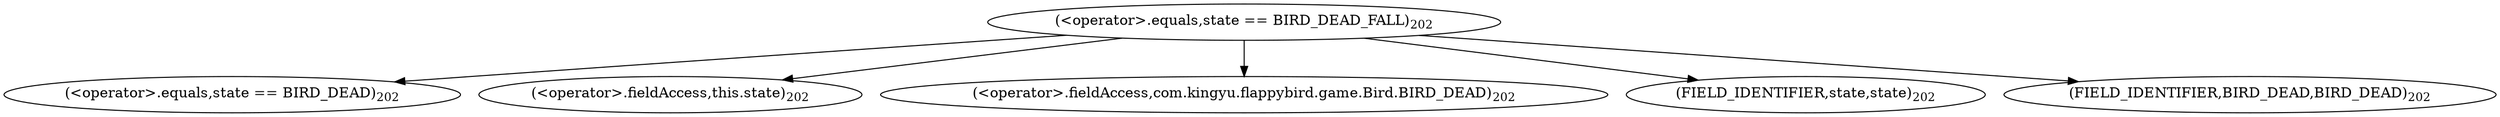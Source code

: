 digraph "isDead" {  
"802" [label = <(&lt;operator&gt;.equals,state == BIRD_DEAD_FALL)<SUB>202</SUB>> ]
"809" [label = <(&lt;operator&gt;.equals,state == BIRD_DEAD)<SUB>202</SUB>> ]
"810" [label = <(&lt;operator&gt;.fieldAccess,this.state)<SUB>202</SUB>> ]
"813" [label = <(&lt;operator&gt;.fieldAccess,com.kingyu.flappybird.game.Bird.BIRD_DEAD)<SUB>202</SUB>> ]
"812" [label = <(FIELD_IDENTIFIER,state,state)<SUB>202</SUB>> ]
"815" [label = <(FIELD_IDENTIFIER,BIRD_DEAD,BIRD_DEAD)<SUB>202</SUB>> ]
  "802" -> "812" 
  "802" -> "810" 
  "802" -> "809" 
  "802" -> "815" 
  "802" -> "813" 
}
